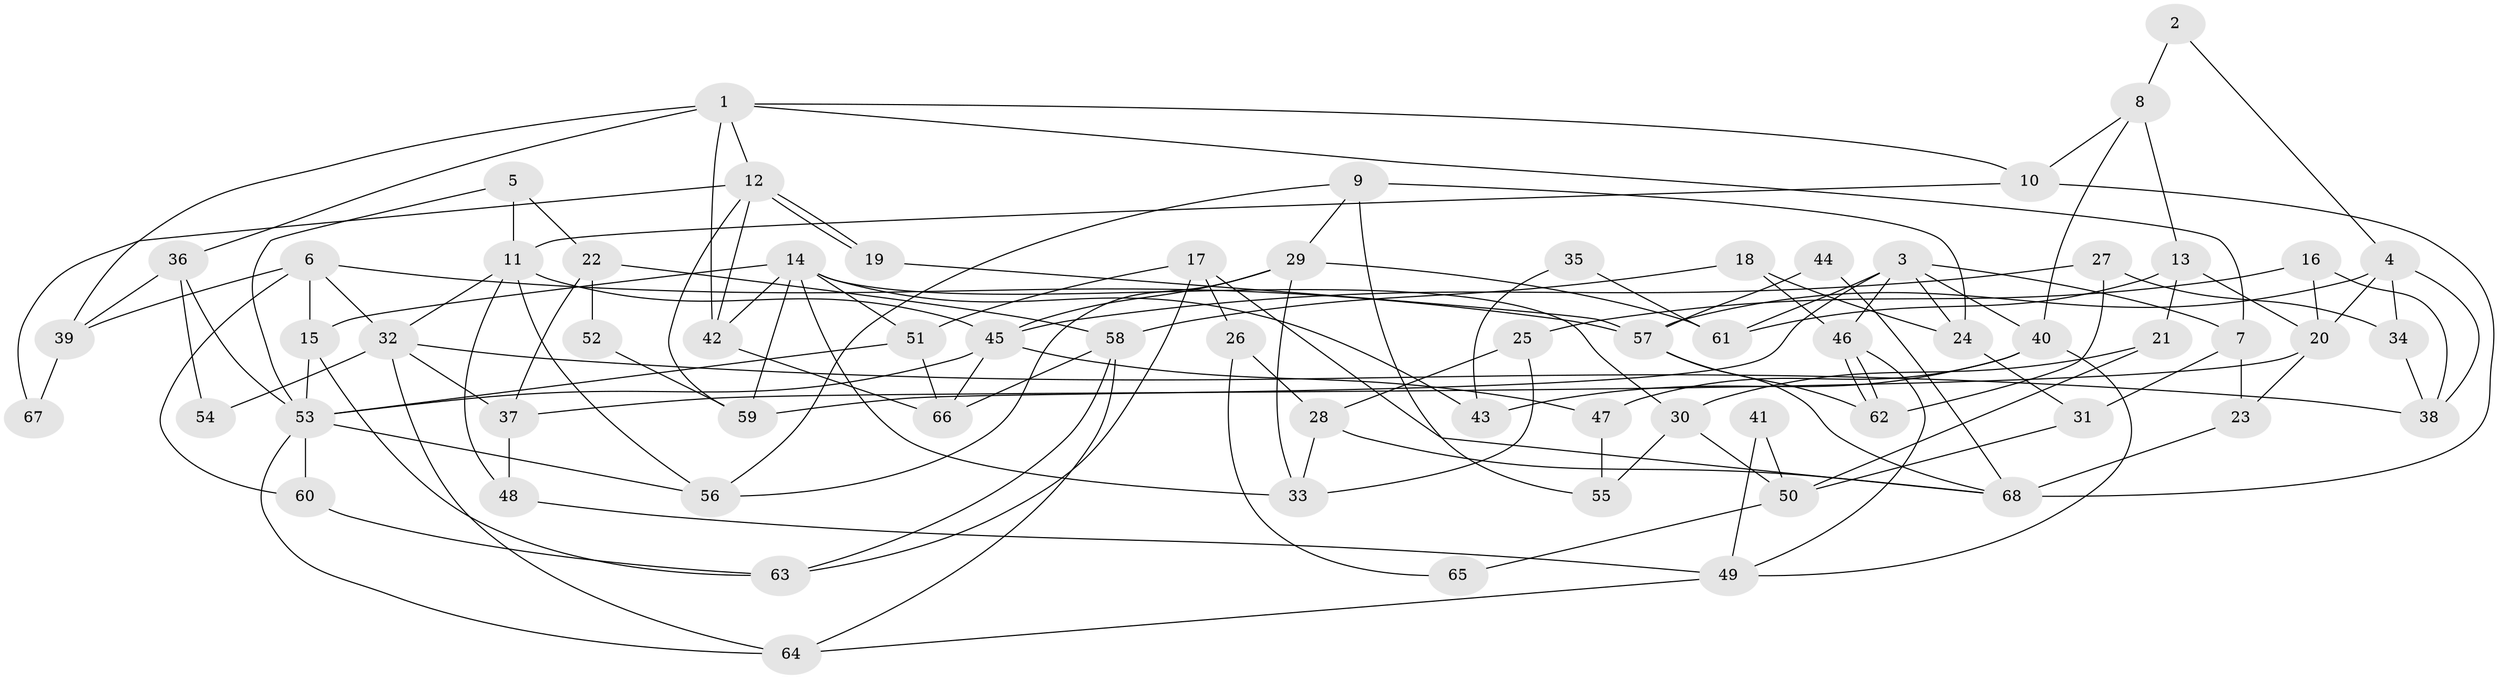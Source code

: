 // coarse degree distribution, {4: 0.21428571428571427, 7: 0.07142857142857142, 5: 0.17857142857142858, 12: 0.07142857142857142, 8: 0.10714285714285714, 3: 0.07142857142857142, 6: 0.14285714285714285, 9: 0.03571428571428571, 2: 0.10714285714285714}
// Generated by graph-tools (version 1.1) at 2025/51/03/04/25 22:51:05]
// undirected, 68 vertices, 136 edges
graph export_dot {
  node [color=gray90,style=filled];
  1;
  2;
  3;
  4;
  5;
  6;
  7;
  8;
  9;
  10;
  11;
  12;
  13;
  14;
  15;
  16;
  17;
  18;
  19;
  20;
  21;
  22;
  23;
  24;
  25;
  26;
  27;
  28;
  29;
  30;
  31;
  32;
  33;
  34;
  35;
  36;
  37;
  38;
  39;
  40;
  41;
  42;
  43;
  44;
  45;
  46;
  47;
  48;
  49;
  50;
  51;
  52;
  53;
  54;
  55;
  56;
  57;
  58;
  59;
  60;
  61;
  62;
  63;
  64;
  65;
  66;
  67;
  68;
  1 -- 12;
  1 -- 10;
  1 -- 7;
  1 -- 36;
  1 -- 39;
  1 -- 42;
  2 -- 8;
  2 -- 4;
  3 -- 24;
  3 -- 40;
  3 -- 7;
  3 -- 46;
  3 -- 59;
  3 -- 61;
  4 -- 57;
  4 -- 34;
  4 -- 20;
  4 -- 38;
  5 -- 53;
  5 -- 22;
  5 -- 11;
  6 -- 15;
  6 -- 32;
  6 -- 39;
  6 -- 57;
  6 -- 60;
  7 -- 23;
  7 -- 31;
  8 -- 40;
  8 -- 10;
  8 -- 13;
  9 -- 56;
  9 -- 29;
  9 -- 24;
  9 -- 55;
  10 -- 68;
  10 -- 11;
  11 -- 45;
  11 -- 32;
  11 -- 48;
  11 -- 56;
  12 -- 19;
  12 -- 19;
  12 -- 59;
  12 -- 42;
  12 -- 67;
  13 -- 61;
  13 -- 20;
  13 -- 21;
  14 -- 15;
  14 -- 42;
  14 -- 30;
  14 -- 33;
  14 -- 43;
  14 -- 51;
  14 -- 59;
  15 -- 63;
  15 -- 53;
  16 -- 20;
  16 -- 25;
  16 -- 38;
  17 -- 63;
  17 -- 51;
  17 -- 26;
  17 -- 68;
  18 -- 46;
  18 -- 58;
  18 -- 24;
  19 -- 57;
  20 -- 23;
  20 -- 37;
  21 -- 30;
  21 -- 50;
  22 -- 58;
  22 -- 37;
  22 -- 52;
  23 -- 68;
  24 -- 31;
  25 -- 28;
  25 -- 33;
  26 -- 28;
  26 -- 65;
  27 -- 62;
  27 -- 45;
  27 -- 34;
  28 -- 33;
  28 -- 68;
  29 -- 45;
  29 -- 56;
  29 -- 33;
  29 -- 61;
  30 -- 50;
  30 -- 55;
  31 -- 50;
  32 -- 38;
  32 -- 37;
  32 -- 54;
  32 -- 64;
  34 -- 38;
  35 -- 61;
  35 -- 43;
  36 -- 39;
  36 -- 53;
  36 -- 54;
  37 -- 48;
  39 -- 67;
  40 -- 47;
  40 -- 49;
  40 -- 43;
  41 -- 49;
  41 -- 50;
  42 -- 66;
  44 -- 68;
  44 -- 57;
  45 -- 53;
  45 -- 66;
  45 -- 47;
  46 -- 62;
  46 -- 62;
  46 -- 49;
  47 -- 55;
  48 -- 49;
  49 -- 64;
  50 -- 65;
  51 -- 53;
  51 -- 66;
  52 -- 59;
  53 -- 64;
  53 -- 56;
  53 -- 60;
  57 -- 68;
  57 -- 62;
  58 -- 66;
  58 -- 64;
  58 -- 63;
  60 -- 63;
}
